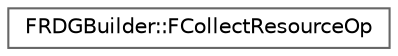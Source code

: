 digraph "Graphical Class Hierarchy"
{
 // INTERACTIVE_SVG=YES
 // LATEX_PDF_SIZE
  bgcolor="transparent";
  edge [fontname=Helvetica,fontsize=10,labelfontname=Helvetica,labelfontsize=10];
  node [fontname=Helvetica,fontsize=10,shape=box,height=0.2,width=0.4];
  rankdir="LR";
  Node0 [id="Node000000",label="FRDGBuilder::FCollectResourceOp",height=0.2,width=0.4,color="grey40", fillcolor="white", style="filled",URL="$dc/d75/structFRDGBuilder_1_1FCollectResourceOp.html",tooltip=" "];
}
